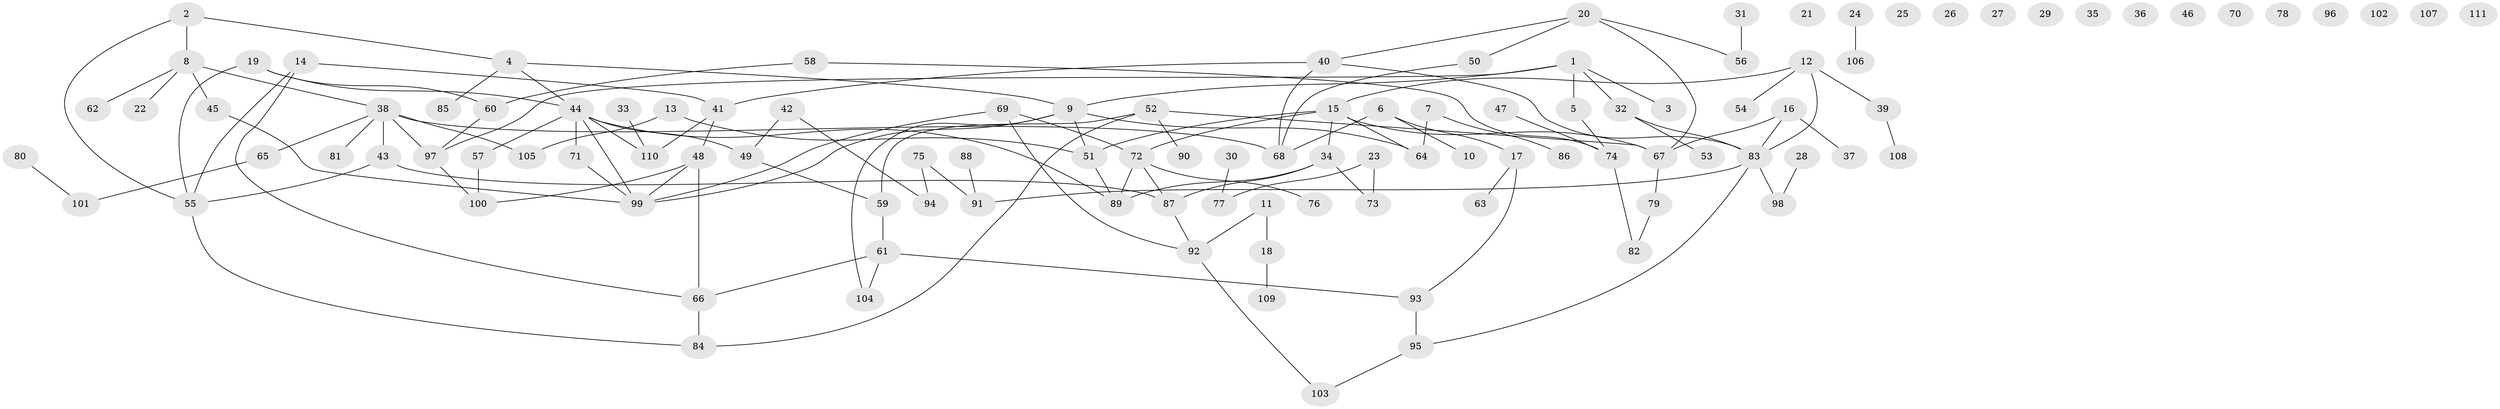 // coarse degree distribution, {5: 0.09090909090909091, 6: 0.03896103896103896, 1: 0.24675324675324675, 4: 0.11688311688311688, 2: 0.2077922077922078, 8: 0.03896103896103896, 7: 0.025974025974025976, 0: 0.18181818181818182, 9: 0.012987012987012988, 3: 0.03896103896103896}
// Generated by graph-tools (version 1.1) at 2025/41/03/06/25 10:41:20]
// undirected, 111 vertices, 133 edges
graph export_dot {
graph [start="1"]
  node [color=gray90,style=filled];
  1;
  2;
  3;
  4;
  5;
  6;
  7;
  8;
  9;
  10;
  11;
  12;
  13;
  14;
  15;
  16;
  17;
  18;
  19;
  20;
  21;
  22;
  23;
  24;
  25;
  26;
  27;
  28;
  29;
  30;
  31;
  32;
  33;
  34;
  35;
  36;
  37;
  38;
  39;
  40;
  41;
  42;
  43;
  44;
  45;
  46;
  47;
  48;
  49;
  50;
  51;
  52;
  53;
  54;
  55;
  56;
  57;
  58;
  59;
  60;
  61;
  62;
  63;
  64;
  65;
  66;
  67;
  68;
  69;
  70;
  71;
  72;
  73;
  74;
  75;
  76;
  77;
  78;
  79;
  80;
  81;
  82;
  83;
  84;
  85;
  86;
  87;
  88;
  89;
  90;
  91;
  92;
  93;
  94;
  95;
  96;
  97;
  98;
  99;
  100;
  101;
  102;
  103;
  104;
  105;
  106;
  107;
  108;
  109;
  110;
  111;
  1 -- 3;
  1 -- 5;
  1 -- 9;
  1 -- 32;
  1 -- 97;
  2 -- 4;
  2 -- 8;
  2 -- 55;
  4 -- 9;
  4 -- 44;
  4 -- 85;
  5 -- 74;
  6 -- 10;
  6 -- 17;
  6 -- 68;
  7 -- 64;
  7 -- 86;
  8 -- 22;
  8 -- 38;
  8 -- 45;
  8 -- 62;
  9 -- 51;
  9 -- 64;
  9 -- 99;
  9 -- 104;
  11 -- 18;
  11 -- 92;
  12 -- 15;
  12 -- 39;
  12 -- 54;
  12 -- 83;
  13 -- 51;
  13 -- 105;
  14 -- 41;
  14 -- 55;
  14 -- 66;
  15 -- 34;
  15 -- 51;
  15 -- 64;
  15 -- 67;
  15 -- 72;
  16 -- 37;
  16 -- 67;
  16 -- 83;
  17 -- 63;
  17 -- 93;
  18 -- 109;
  19 -- 44;
  19 -- 55;
  19 -- 60;
  20 -- 40;
  20 -- 50;
  20 -- 56;
  20 -- 67;
  23 -- 73;
  23 -- 77;
  24 -- 106;
  28 -- 98;
  30 -- 77;
  31 -- 56;
  32 -- 53;
  32 -- 83;
  33 -- 110;
  34 -- 73;
  34 -- 87;
  34 -- 89;
  38 -- 43;
  38 -- 65;
  38 -- 68;
  38 -- 81;
  38 -- 97;
  38 -- 105;
  39 -- 108;
  40 -- 41;
  40 -- 68;
  40 -- 83;
  41 -- 48;
  41 -- 110;
  42 -- 49;
  42 -- 94;
  43 -- 55;
  43 -- 87;
  44 -- 49;
  44 -- 57;
  44 -- 71;
  44 -- 89;
  44 -- 99;
  44 -- 110;
  45 -- 99;
  47 -- 74;
  48 -- 66;
  48 -- 99;
  48 -- 100;
  49 -- 59;
  50 -- 68;
  51 -- 89;
  52 -- 59;
  52 -- 67;
  52 -- 84;
  52 -- 90;
  55 -- 84;
  57 -- 100;
  58 -- 60;
  58 -- 74;
  59 -- 61;
  60 -- 97;
  61 -- 66;
  61 -- 93;
  61 -- 104;
  65 -- 101;
  66 -- 84;
  67 -- 79;
  69 -- 72;
  69 -- 92;
  69 -- 99;
  71 -- 99;
  72 -- 76;
  72 -- 87;
  72 -- 89;
  74 -- 82;
  75 -- 91;
  75 -- 94;
  79 -- 82;
  80 -- 101;
  83 -- 91;
  83 -- 95;
  83 -- 98;
  87 -- 92;
  88 -- 91;
  92 -- 103;
  93 -- 95;
  95 -- 103;
  97 -- 100;
}
